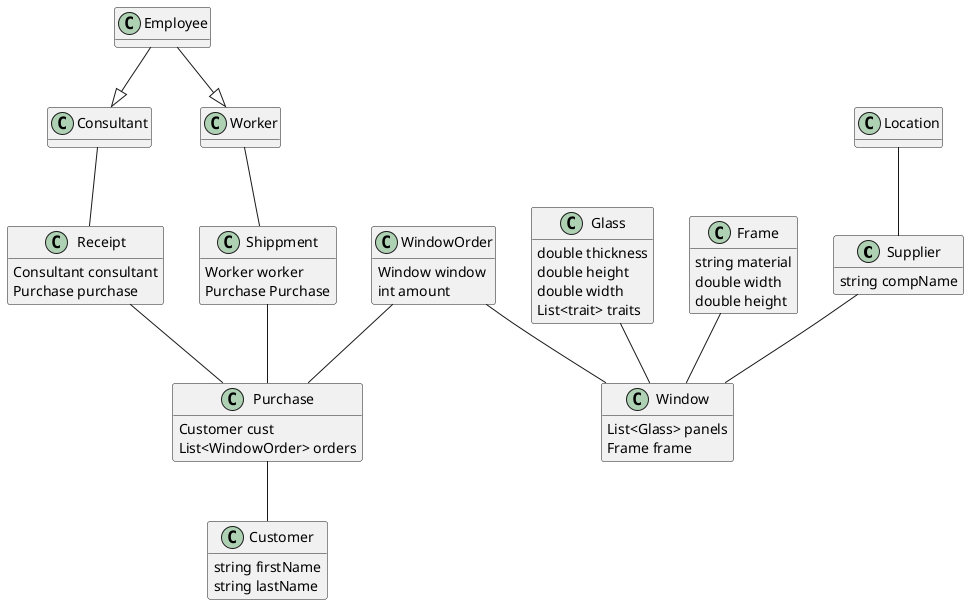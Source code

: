 @startuml
top to bottom direction
hide empty methods

class Supplier{
    string compName
}

class Customer{
    string firstName
    string lastName
}

class Purchase{
    Customer cust
    List<WindowOrder> orders
}

class Receipt{
    Consultant consultant
    Purchase purchase
}

class Employee{

}

class Consultant{

}

class Location{

}

class Worker{

}

class Shippment{
    Worker worker
    Purchase Purchase
}

class Window{
    List<Glass> panels
    Frame frame
}

class WindowOrder{
    Window window
    int amount
}

class Glass{
    double thickness
    double height
    double width
    List<trait> traits
}

class Frame{
    string material
    double width
    double height
}

Supplier -- Window
Purchase -- Customer
WindowOrder -- Window
WindowOrder -- Purchase
Employee --|> Consultant
Receipt -- Purchase
Consultant -- Receipt
Location -- Supplier
Worker -- Shippment
Shippment -- Purchase
Employee --|> Worker
Glass -- Window
Frame -- Window

@enduml
